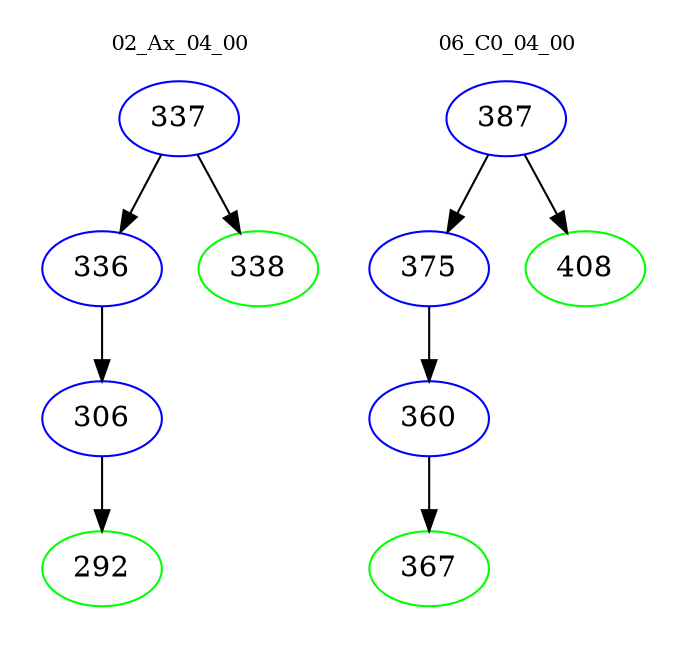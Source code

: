 digraph{
subgraph cluster_0 {
color = white
label = "02_Ax_04_00";
fontsize=10;
T0_337 [label="337", color="blue"]
T0_337 -> T0_336 [color="black"]
T0_336 [label="336", color="blue"]
T0_336 -> T0_306 [color="black"]
T0_306 [label="306", color="blue"]
T0_306 -> T0_292 [color="black"]
T0_292 [label="292", color="green"]
T0_337 -> T0_338 [color="black"]
T0_338 [label="338", color="green"]
}
subgraph cluster_1 {
color = white
label = "06_C0_04_00";
fontsize=10;
T1_387 [label="387", color="blue"]
T1_387 -> T1_375 [color="black"]
T1_375 [label="375", color="blue"]
T1_375 -> T1_360 [color="black"]
T1_360 [label="360", color="blue"]
T1_360 -> T1_367 [color="black"]
T1_367 [label="367", color="green"]
T1_387 -> T1_408 [color="black"]
T1_408 [label="408", color="green"]
}
}
